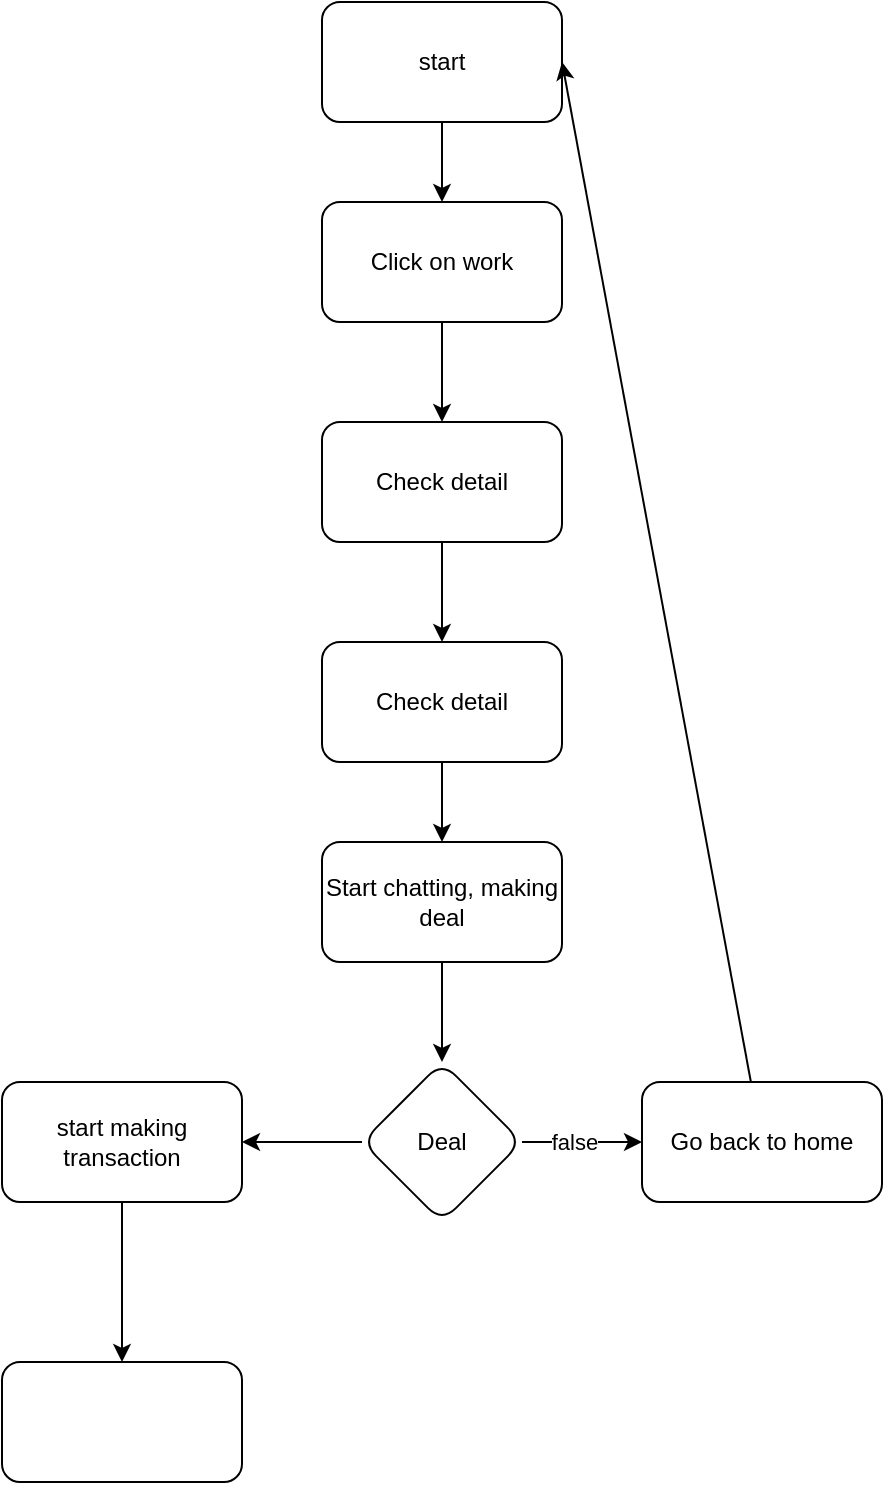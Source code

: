 <mxfile>
    <diagram id="UUfIgOIW5cvCZas195hx" name="Page-1">
        <mxGraphModel dx="773" dy="499" grid="1" gridSize="10" guides="1" tooltips="1" connect="1" arrows="1" fold="1" page="1" pageScale="1" pageWidth="850" pageHeight="1100" math="0" shadow="0">
            <root>
                <mxCell id="0"/>
                <mxCell id="1" parent="0"/>
                <mxCell id="3" style="edgeStyle=none;html=1;entryX=0.5;entryY=0;entryDx=0;entryDy=0;" edge="1" parent="1" source="2" target="4">
                    <mxGeometry relative="1" as="geometry">
                        <mxPoint x="420" y="310" as="targetPoint"/>
                    </mxGeometry>
                </mxCell>
                <mxCell id="2" value="start" style="rounded=1;whiteSpace=wrap;html=1;" vertex="1" parent="1">
                    <mxGeometry x="360" y="180" width="120" height="60" as="geometry"/>
                </mxCell>
                <mxCell id="5" style="edgeStyle=none;html=1;entryX=0.5;entryY=0;entryDx=0;entryDy=0;" edge="1" parent="1" source="4" target="7">
                    <mxGeometry relative="1" as="geometry">
                        <mxPoint x="420" y="430" as="targetPoint"/>
                    </mxGeometry>
                </mxCell>
                <mxCell id="4" value="Click on work" style="rounded=1;whiteSpace=wrap;html=1;" vertex="1" parent="1">
                    <mxGeometry x="360" y="280" width="120" height="60" as="geometry"/>
                </mxCell>
                <mxCell id="8" style="edgeStyle=none;html=1;entryX=0.5;entryY=0;entryDx=0;entryDy=0;" edge="1" parent="1" source="7" target="9">
                    <mxGeometry relative="1" as="geometry">
                        <mxPoint x="420" y="500" as="targetPoint"/>
                    </mxGeometry>
                </mxCell>
                <mxCell id="7" value="Check detail" style="rounded=1;whiteSpace=wrap;html=1;" vertex="1" parent="1">
                    <mxGeometry x="360" y="390" width="120" height="60" as="geometry"/>
                </mxCell>
                <mxCell id="11" style="edgeStyle=none;html=1;entryX=0.5;entryY=0;entryDx=0;entryDy=0;" edge="1" parent="1" source="9" target="10">
                    <mxGeometry relative="1" as="geometry"/>
                </mxCell>
                <mxCell id="9" value="Check detail" style="rounded=1;whiteSpace=wrap;html=1;" vertex="1" parent="1">
                    <mxGeometry x="360" y="500" width="120" height="60" as="geometry"/>
                </mxCell>
                <mxCell id="13" value="" style="edgeStyle=none;html=1;" edge="1" parent="1" source="10" target="12">
                    <mxGeometry relative="1" as="geometry"/>
                </mxCell>
                <mxCell id="10" value="Start chatting, making deal" style="rounded=1;whiteSpace=wrap;html=1;" vertex="1" parent="1">
                    <mxGeometry x="360" y="600" width="120" height="60" as="geometry"/>
                </mxCell>
                <mxCell id="17" value="" style="edgeStyle=none;html=1;" edge="1" parent="1" source="12" target="16">
                    <mxGeometry relative="1" as="geometry"/>
                </mxCell>
                <mxCell id="19" value="false" style="edgeLabel;html=1;align=center;verticalAlign=middle;resizable=0;points=[];" vertex="1" connectable="0" parent="17">
                    <mxGeometry x="-0.134" relative="1" as="geometry">
                        <mxPoint as="offset"/>
                    </mxGeometry>
                </mxCell>
                <mxCell id="23" value="" style="edgeStyle=none;html=1;" edge="1" parent="1" source="12" target="22">
                    <mxGeometry relative="1" as="geometry"/>
                </mxCell>
                <mxCell id="12" value="Deal" style="rhombus;whiteSpace=wrap;html=1;rounded=1;" vertex="1" parent="1">
                    <mxGeometry x="380" y="710" width="80" height="80" as="geometry"/>
                </mxCell>
                <mxCell id="20" style="edgeStyle=none;html=1;entryX=1;entryY=0.5;entryDx=0;entryDy=0;" edge="1" parent="1" source="16" target="2">
                    <mxGeometry relative="1" as="geometry"/>
                </mxCell>
                <mxCell id="16" value="Go back to home" style="whiteSpace=wrap;html=1;rounded=1;" vertex="1" parent="1">
                    <mxGeometry x="520" y="720" width="120" height="60" as="geometry"/>
                </mxCell>
                <mxCell id="26" value="" style="edgeStyle=none;html=1;" edge="1" parent="1" source="22" target="25">
                    <mxGeometry relative="1" as="geometry"/>
                </mxCell>
                <mxCell id="22" value="start making transaction" style="whiteSpace=wrap;html=1;rounded=1;" vertex="1" parent="1">
                    <mxGeometry x="200" y="720" width="120" height="60" as="geometry"/>
                </mxCell>
                <mxCell id="25" value="" style="whiteSpace=wrap;html=1;rounded=1;" vertex="1" parent="1">
                    <mxGeometry x="200" y="860" width="120" height="60" as="geometry"/>
                </mxCell>
            </root>
        </mxGraphModel>
    </diagram>
</mxfile>